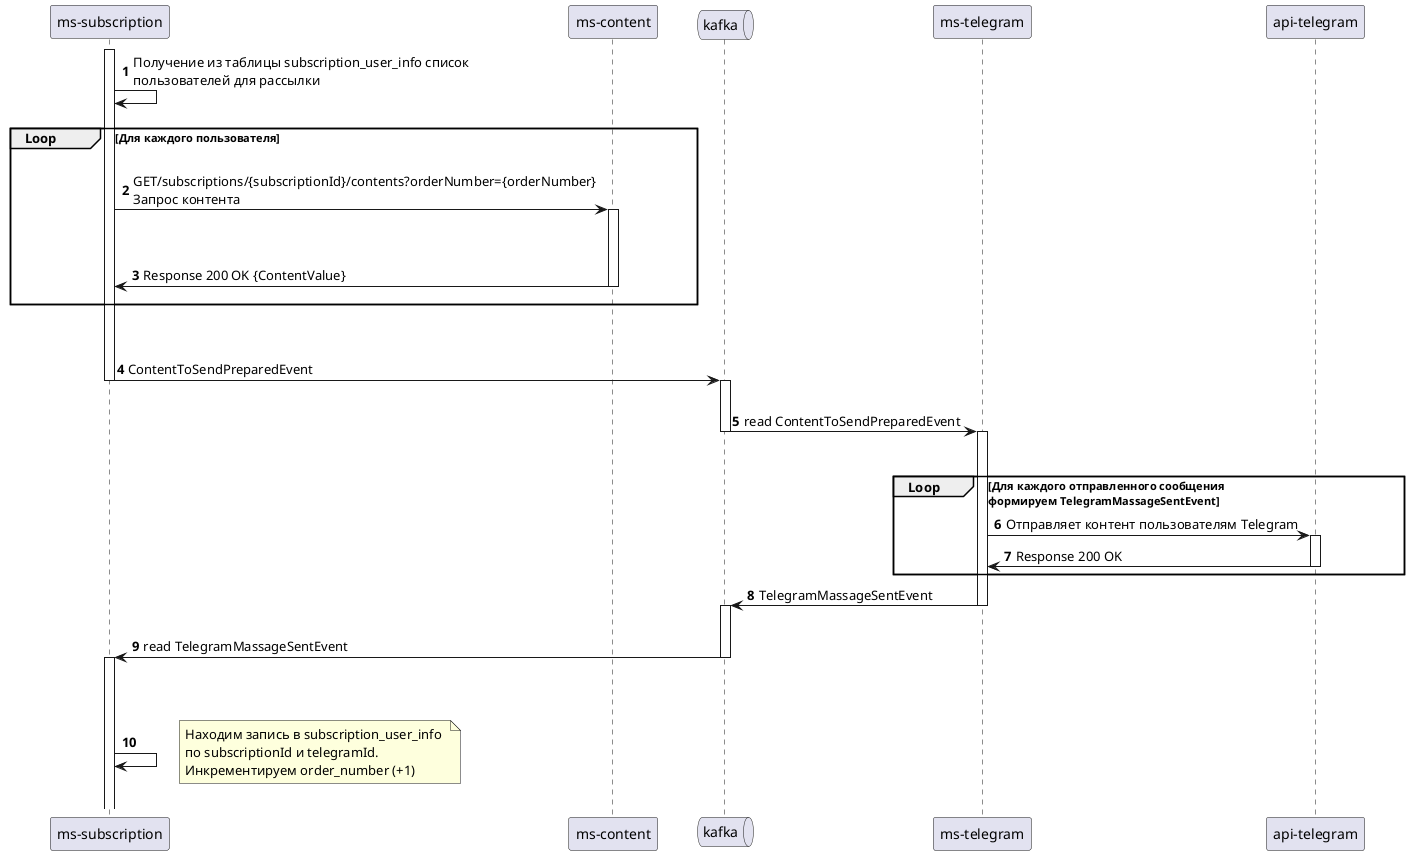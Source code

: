 @startuml Subscription
autonumber
skinparam {
    MaxMessageSize 420
    BoxPadding 10   
    }
skinparam sequence {
    ParticipantPadding 30
    MessageAlign left
}

participant "ms-subscription" as Sb order 10
participant "ms-content" as Cn order 40
queue "kafka" as Kf order 150
participant "ms-telegram" as Tgm order 150
participant "api-telegram" as Api order 200

activate Sb
Sb -> Sb: Получение из таблицы subscription_user_info список пользователей для рассылки
||10||
group   Loop    [Для каждого пользователя]
    ||20||
    Sb -> Cn: GET/subscriptions/{subscriptionId}/contents?orderNumber={orderNumber}\nЗапрос контента
    activate Cn
    ||45||
    Cn -> Sb: Response 200 OK {ContentValue}
    ||10||
    deactivate Cn
    end
||45||

Sb -> Kf: ContentToSendPreparedEvent
deactivate Sb

||20||
activate Kf
Kf -> Tgm: read ContentToSendPreparedEvent

||30||
deactivate Kf
activate Tgm
group Loop [Для каждого отправленного сообщения \nформируем TelegramMassageSentEvent]
    Tgm -> Api: Отправляет контент пользователям Telegram
    activate Api
    Api -> Tgm: Response 200 OK
    deactivate Api
    end

Tgm -> Kf: TelegramMassageSentEvent
||20||
deactivate Tgm
activate Kf

Kf -> Sb: read TelegramMassageSentEvent
deactivate Kf
activate Sb
||50||
Sb -> Sb:
note right : Находим запись в subscription_user_info \nпо subscriptionId и telegramId. \nИнкрементируем order_number (+1)
||20||


@enduml